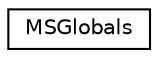 digraph "Graphical Class Hierarchy"
{
  edge [fontname="Helvetica",fontsize="10",labelfontname="Helvetica",labelfontsize="10"];
  node [fontname="Helvetica",fontsize="10",shape=record];
  rankdir="LR";
  Node0 [label="MSGlobals",height=0.2,width=0.4,color="black", fillcolor="white", style="filled",URL="$d5/de7/class_m_s_globals.html"];
}
